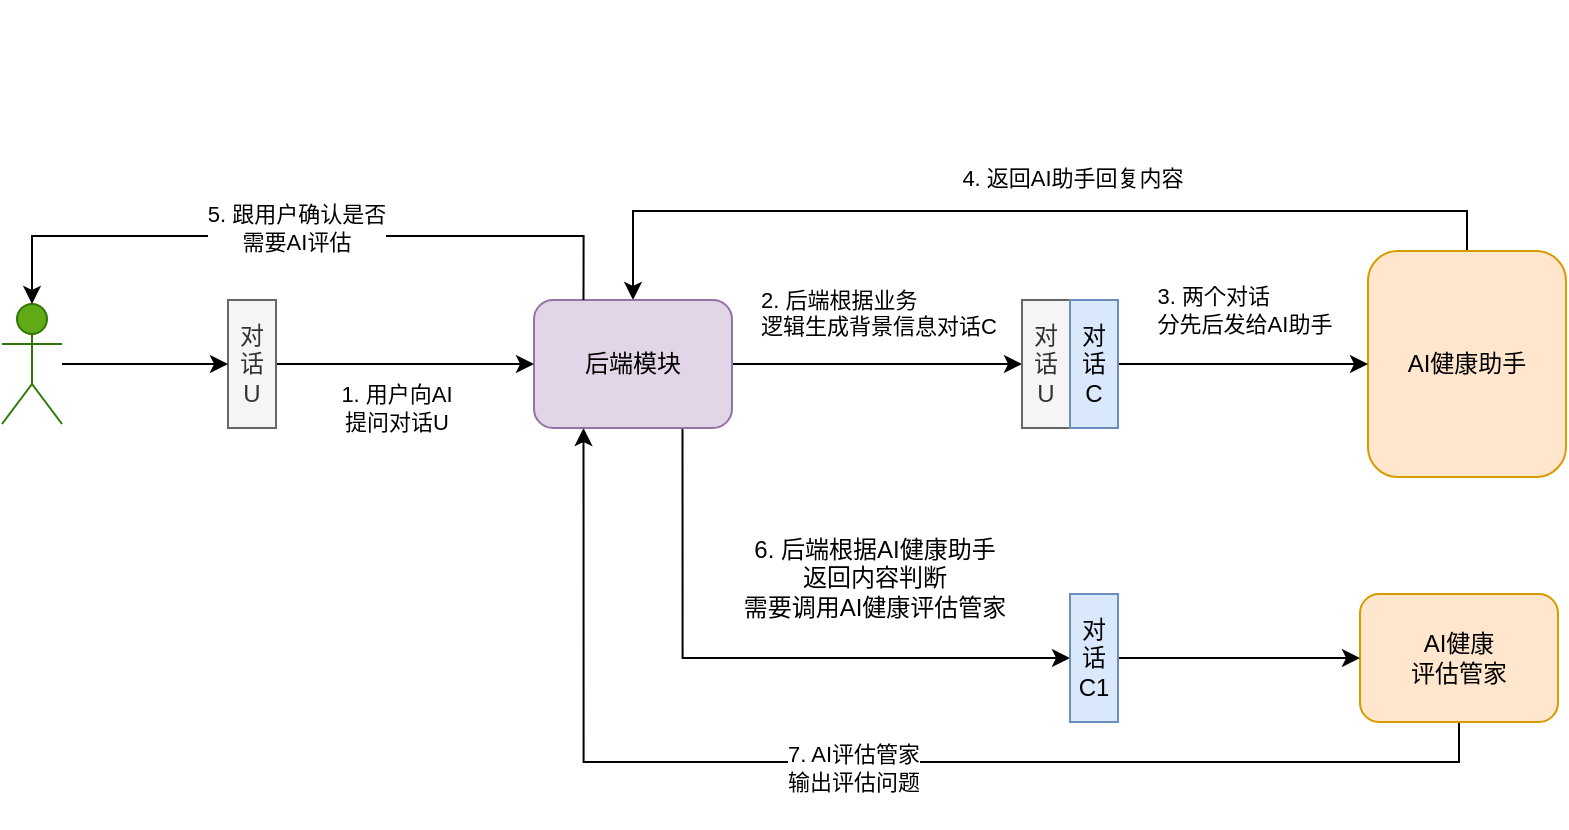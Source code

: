 <mxfile version="24.7.16">
  <diagram name="第 1 页" id="bhpy-QuOWdtCQRiuKCQQ">
    <mxGraphModel dx="1593" dy="665" grid="0" gridSize="10" guides="1" tooltips="1" connect="1" arrows="1" fold="1" page="0" pageScale="1" pageWidth="827" pageHeight="1169" math="0" shadow="0">
      <root>
        <mxCell id="0" />
        <mxCell id="1" parent="0" />
        <mxCell id="NjmFUZkEel4W9JAImo7Q-39" style="edgeStyle=orthogonalEdgeStyle;rounded=0;orthogonalLoop=1;jettySize=auto;html=1;entryX=0.5;entryY=0;entryDx=0;entryDy=0;exitX=0.5;exitY=0;exitDx=0;exitDy=0;" edge="1" parent="1" source="NjmFUZkEel4W9JAImo7Q-1" target="NjmFUZkEel4W9JAImo7Q-9">
          <mxGeometry relative="1" as="geometry" />
        </mxCell>
        <mxCell id="NjmFUZkEel4W9JAImo7Q-47" value="&lt;span style=&quot;text-align: left;&quot;&gt;4. 返回AI助手回复内容&lt;/span&gt;" style="edgeLabel;html=1;align=center;verticalAlign=middle;resizable=0;points=[];" vertex="1" connectable="0" parent="NjmFUZkEel4W9JAImo7Q-39">
          <mxGeometry x="-0.063" y="-1" relative="1" as="geometry">
            <mxPoint x="8" y="-16" as="offset" />
          </mxGeometry>
        </mxCell>
        <mxCell id="NjmFUZkEel4W9JAImo7Q-1" value="AI健康助手" style="rounded=1;whiteSpace=wrap;html=1;fillColor=#ffe6cc;strokeColor=#d79b00;" vertex="1" parent="1">
          <mxGeometry x="617" y="306.5" width="99" height="113" as="geometry" />
        </mxCell>
        <mxCell id="NjmFUZkEel4W9JAImo7Q-28" style="edgeStyle=orthogonalEdgeStyle;rounded=0;orthogonalLoop=1;jettySize=auto;html=1;entryX=0.25;entryY=1;entryDx=0;entryDy=0;exitX=0.5;exitY=1;exitDx=0;exitDy=0;" edge="1" parent="1" source="NjmFUZkEel4W9JAImo7Q-7" target="NjmFUZkEel4W9JAImo7Q-9">
          <mxGeometry relative="1" as="geometry" />
        </mxCell>
        <mxCell id="NjmFUZkEel4W9JAImo7Q-7" value="AI健康&lt;div&gt;评估管家&lt;/div&gt;" style="rounded=1;whiteSpace=wrap;html=1;fillColor=#ffe6cc;strokeColor=#d79b00;" vertex="1" parent="1">
          <mxGeometry x="613" y="478" width="99" height="64" as="geometry" />
        </mxCell>
        <mxCell id="NjmFUZkEel4W9JAImo7Q-12" style="edgeStyle=orthogonalEdgeStyle;rounded=0;orthogonalLoop=1;jettySize=auto;html=1;entryX=0;entryY=0.5;entryDx=0;entryDy=0;" edge="1" parent="1" source="NjmFUZkEel4W9JAImo7Q-9" target="NjmFUZkEel4W9JAImo7Q-10">
          <mxGeometry relative="1" as="geometry" />
        </mxCell>
        <mxCell id="NjmFUZkEel4W9JAImo7Q-45" value="&lt;div style=&quot;font-size: 12px; text-align: left;&quot;&gt;&lt;span style=&quot;font-size: 11px; background-color: initial;&quot;&gt;2. 后端根据业务&lt;/span&gt;&lt;/div&gt;&lt;div&gt;&lt;div style=&quot;text-align: left;&quot;&gt;&lt;span style=&quot;background-color: initial;&quot;&gt;逻辑生成背景信息对话C&lt;/span&gt;&lt;/div&gt;&lt;/div&gt;" style="edgeLabel;html=1;align=center;verticalAlign=middle;resizable=0;points=[];" vertex="1" connectable="0" parent="NjmFUZkEel4W9JAImo7Q-12">
          <mxGeometry x="-0.062" y="3" relative="1" as="geometry">
            <mxPoint x="5" y="-23" as="offset" />
          </mxGeometry>
        </mxCell>
        <mxCell id="NjmFUZkEel4W9JAImo7Q-32" style="edgeStyle=orthogonalEdgeStyle;rounded=0;orthogonalLoop=1;jettySize=auto;html=1;entryX=0;entryY=0.5;entryDx=0;entryDy=0;exitX=0.75;exitY=1;exitDx=0;exitDy=0;" edge="1" parent="1" source="NjmFUZkEel4W9JAImo7Q-9" target="NjmFUZkEel4W9JAImo7Q-30">
          <mxGeometry relative="1" as="geometry" />
        </mxCell>
        <mxCell id="NjmFUZkEel4W9JAImo7Q-9" value="后端模块" style="rounded=1;whiteSpace=wrap;html=1;fillColor=#e1d5e7;strokeColor=#9673a6;" vertex="1" parent="1">
          <mxGeometry x="200" y="331" width="99" height="64" as="geometry" />
        </mxCell>
        <mxCell id="NjmFUZkEel4W9JAImo7Q-10" value="对话&lt;br&gt;U" style="rounded=0;whiteSpace=wrap;html=1;fillColor=#f5f5f5;fontColor=#333333;strokeColor=#666666;" vertex="1" parent="1">
          <mxGeometry x="444" y="331" width="24" height="64" as="geometry" />
        </mxCell>
        <mxCell id="NjmFUZkEel4W9JAImo7Q-17" style="edgeStyle=orthogonalEdgeStyle;rounded=0;orthogonalLoop=1;jettySize=auto;html=1;entryX=0;entryY=0.5;entryDx=0;entryDy=0;" edge="1" parent="1" source="NjmFUZkEel4W9JAImo7Q-14" target="NjmFUZkEel4W9JAImo7Q-9">
          <mxGeometry relative="1" as="geometry" />
        </mxCell>
        <mxCell id="NjmFUZkEel4W9JAImo7Q-44" value="1. 用户向AI&lt;br&gt;提问对话U" style="edgeLabel;html=1;align=center;verticalAlign=middle;resizable=0;points=[];" vertex="1" connectable="0" parent="NjmFUZkEel4W9JAImo7Q-17">
          <mxGeometry x="-0.101" y="4" relative="1" as="geometry">
            <mxPoint x="2" y="26" as="offset" />
          </mxGeometry>
        </mxCell>
        <mxCell id="NjmFUZkEel4W9JAImo7Q-14" value="对话&lt;br&gt;U" style="rounded=0;whiteSpace=wrap;html=1;fillColor=#f5f5f5;fontColor=#333333;strokeColor=#666666;" vertex="1" parent="1">
          <mxGeometry x="47" y="331" width="24" height="64" as="geometry" />
        </mxCell>
        <mxCell id="NjmFUZkEel4W9JAImo7Q-16" style="edgeStyle=orthogonalEdgeStyle;rounded=0;orthogonalLoop=1;jettySize=auto;html=1;entryX=0;entryY=0.5;entryDx=0;entryDy=0;" edge="1" parent="1" source="NjmFUZkEel4W9JAImo7Q-15" target="NjmFUZkEel4W9JAImo7Q-14">
          <mxGeometry relative="1" as="geometry" />
        </mxCell>
        <mxCell id="NjmFUZkEel4W9JAImo7Q-15" value="用户" style="shape=umlActor;verticalLabelPosition=bottom;verticalAlign=top;html=1;outlineConnect=0;fillColor=#60a917;fontColor=#ffffff;strokeColor=#2D7600;" vertex="1" parent="1">
          <mxGeometry x="-66" y="333" width="30" height="60" as="geometry" />
        </mxCell>
        <mxCell id="NjmFUZkEel4W9JAImo7Q-19" style="edgeStyle=orthogonalEdgeStyle;rounded=0;orthogonalLoop=1;jettySize=auto;html=1;entryX=0;entryY=0.5;entryDx=0;entryDy=0;" edge="1" parent="1" source="NjmFUZkEel4W9JAImo7Q-18" target="NjmFUZkEel4W9JAImo7Q-1">
          <mxGeometry relative="1" as="geometry">
            <Array as="points">
              <mxPoint x="559" y="363" />
              <mxPoint x="559" y="363" />
            </Array>
          </mxGeometry>
        </mxCell>
        <mxCell id="NjmFUZkEel4W9JAImo7Q-46" value="&lt;div style=&quot;text-align: left;&quot;&gt;&lt;span style=&quot;background-color: initial;&quot;&gt;3. 两个对话&lt;/span&gt;&lt;/div&gt;&lt;div style=&quot;text-align: left;&quot;&gt;&lt;span style=&quot;background-color: initial;&quot;&gt;分先后发给AI助手&lt;/span&gt;&lt;/div&gt;" style="edgeLabel;html=1;align=center;verticalAlign=middle;resizable=0;points=[];" vertex="1" connectable="0" parent="NjmFUZkEel4W9JAImo7Q-19">
          <mxGeometry x="0.008" relative="1" as="geometry">
            <mxPoint y="-27" as="offset" />
          </mxGeometry>
        </mxCell>
        <mxCell id="NjmFUZkEel4W9JAImo7Q-18" value="对话&lt;br&gt;C" style="rounded=0;whiteSpace=wrap;html=1;fillColor=#dae8fc;strokeColor=#6c8ebf;" vertex="1" parent="1">
          <mxGeometry x="468" y="331" width="24" height="64" as="geometry" />
        </mxCell>
        <mxCell id="NjmFUZkEel4W9JAImo7Q-41" style="edgeStyle=orthogonalEdgeStyle;rounded=0;orthogonalLoop=1;jettySize=auto;html=1;entryX=0;entryY=0.5;entryDx=0;entryDy=0;" edge="1" parent="1" source="NjmFUZkEel4W9JAImo7Q-30" target="NjmFUZkEel4W9JAImo7Q-7">
          <mxGeometry relative="1" as="geometry" />
        </mxCell>
        <mxCell id="NjmFUZkEel4W9JAImo7Q-30" value="对话&lt;br&gt;C1" style="rounded=0;whiteSpace=wrap;html=1;fillColor=#dae8fc;strokeColor=#6c8ebf;" vertex="1" parent="1">
          <mxGeometry x="468" y="478" width="24" height="64" as="geometry" />
        </mxCell>
        <mxCell id="NjmFUZkEel4W9JAImo7Q-37" value="&lt;div style=&quot;text-align: left;&quot;&gt;&lt;br&gt;&lt;/div&gt;&lt;div style=&quot;font-size: 11px;&quot;&gt;&lt;div style=&quot;text-align: left;&quot;&gt;&lt;br&gt;&lt;/div&gt;&lt;div style=&quot;text-align: left;&quot;&gt;&lt;br&gt;&lt;/div&gt;&lt;/div&gt;" style="text;html=1;align=center;verticalAlign=middle;resizable=0;points=[];autosize=1;strokeColor=none;fillColor=none;" vertex="1" parent="1">
          <mxGeometry x="501" y="181" width="18" height="53" as="geometry" />
        </mxCell>
        <mxCell id="NjmFUZkEel4W9JAImo7Q-42" value="&lt;div&gt;6. 后端根据AI健康助手&lt;/div&gt;&lt;div&gt;返回内容判断&lt;/div&gt;&lt;div&gt;需要调用AI健康评估管家&lt;/div&gt;" style="text;html=1;align=center;verticalAlign=middle;resizable=0;points=[];autosize=1;strokeColor=none;fillColor=none;" vertex="1" parent="1">
          <mxGeometry x="295" y="442" width="149" height="55" as="geometry" />
        </mxCell>
        <mxCell id="NjmFUZkEel4W9JAImo7Q-48" style="edgeStyle=orthogonalEdgeStyle;rounded=0;orthogonalLoop=1;jettySize=auto;html=1;entryX=0.5;entryY=0;entryDx=0;entryDy=0;entryPerimeter=0;exitX=0.25;exitY=0;exitDx=0;exitDy=0;" edge="1" parent="1" source="NjmFUZkEel4W9JAImo7Q-9" target="NjmFUZkEel4W9JAImo7Q-15">
          <mxGeometry relative="1" as="geometry">
            <Array as="points">
              <mxPoint x="225" y="299" />
              <mxPoint x="-51" y="299" />
            </Array>
          </mxGeometry>
        </mxCell>
        <mxCell id="NjmFUZkEel4W9JAImo7Q-49" value="5. 跟用户确认是否&lt;br&gt;需要AI评估" style="edgeLabel;html=1;align=center;verticalAlign=middle;resizable=0;points=[];" vertex="1" connectable="0" parent="NjmFUZkEel4W9JAImo7Q-48">
          <mxGeometry x="0.134" y="-1" relative="1" as="geometry">
            <mxPoint x="18" y="-3" as="offset" />
          </mxGeometry>
        </mxCell>
        <mxCell id="NjmFUZkEel4W9JAImo7Q-51" value="&lt;span style=&quot;color: rgb(0, 0, 0); font-family: Helvetica; font-size: 11px; font-style: normal; font-variant-ligatures: normal; font-variant-caps: normal; font-weight: 400; letter-spacing: normal; orphans: 2; text-align: center; text-indent: 0px; text-transform: none; widows: 2; word-spacing: 0px; -webkit-text-stroke-width: 0px; white-space: nowrap; background-color: rgb(255, 255, 255); text-decoration-thickness: initial; text-decoration-style: initial; text-decoration-color: initial; display: inline !important; float: none;&quot;&gt;7. AI评估管家&lt;/span&gt;&lt;br style=&quot;forced-color-adjust: none; color: rgb(0, 0, 0); font-family: Helvetica; font-size: 11px; font-style: normal; font-variant-ligatures: normal; font-variant-caps: normal; font-weight: 400; letter-spacing: normal; orphans: 2; text-align: center; text-indent: 0px; text-transform: none; widows: 2; word-spacing: 0px; -webkit-text-stroke-width: 0px; white-space: nowrap; text-decoration-thickness: initial; text-decoration-style: initial; text-decoration-color: initial;&quot;&gt;&lt;span style=&quot;color: rgb(0, 0, 0); font-family: Helvetica; font-size: 11px; font-style: normal; font-variant-ligatures: normal; font-variant-caps: normal; font-weight: 400; letter-spacing: normal; orphans: 2; text-align: center; text-indent: 0px; text-transform: none; widows: 2; word-spacing: 0px; -webkit-text-stroke-width: 0px; white-space: nowrap; background-color: rgb(255, 255, 255); text-decoration-thickness: initial; text-decoration-style: initial; text-decoration-color: initial; display: inline !important; float: none;&quot;&gt;输出评估问题&lt;/span&gt;" style="text;whiteSpace=wrap;html=1;" vertex="1" parent="1">
          <mxGeometry x="325" y="544" width="94" height="51" as="geometry" />
        </mxCell>
      </root>
    </mxGraphModel>
  </diagram>
</mxfile>
